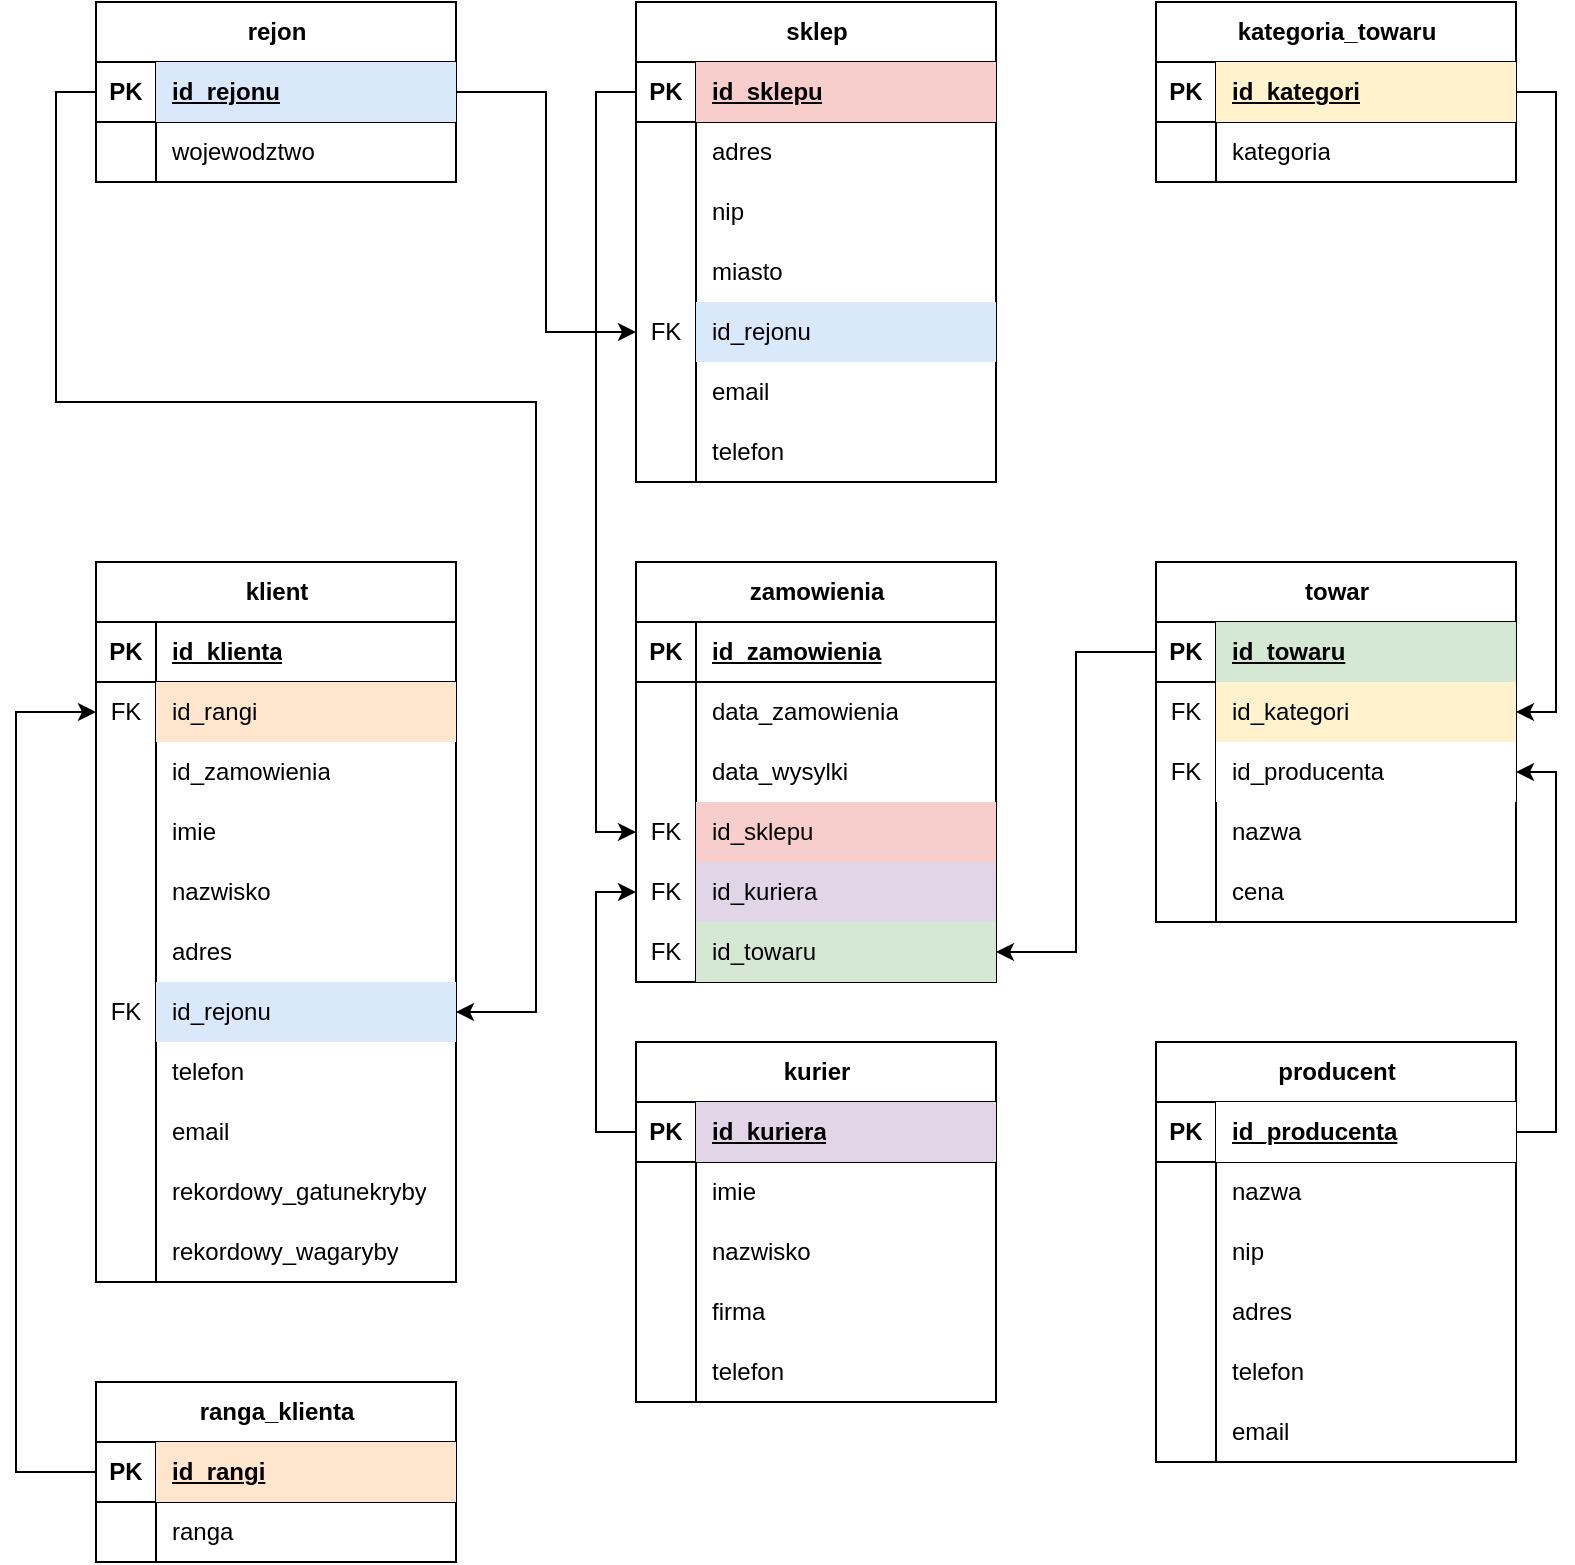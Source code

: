 <mxfile version="23.1.5" type="device">
  <diagram id="C5RBs43oDa-KdzZeNtuy" name="Page-1">
    <mxGraphModel dx="946" dy="1740" grid="1" gridSize="10" guides="1" tooltips="1" connect="1" arrows="1" fold="1" page="1" pageScale="1" pageWidth="827" pageHeight="1169" math="0" shadow="0">
      <root>
        <mxCell id="WIyWlLk6GJQsqaUBKTNV-0" />
        <mxCell id="WIyWlLk6GJQsqaUBKTNV-1" parent="WIyWlLk6GJQsqaUBKTNV-0" />
        <mxCell id="n2o8_C8vvVOwQZ6f7Gpj-19" value="rejon" style="shape=table;startSize=30;container=1;collapsible=1;childLayout=tableLayout;fixedRows=1;rowLines=0;fontStyle=1;align=center;resizeLast=1;html=1;columnLines=1;swimlaneHead=1;top=1;bottom=1;left=1;right=1;" vertex="1" parent="WIyWlLk6GJQsqaUBKTNV-1">
          <mxGeometry x="70" y="-780" width="180" height="90" as="geometry" />
        </mxCell>
        <mxCell id="n2o8_C8vvVOwQZ6f7Gpj-20" value="" style="shape=tableRow;horizontal=0;startSize=0;swimlaneHead=0;swimlaneBody=0;fillColor=none;collapsible=0;dropTarget=0;points=[[0,0.5],[1,0.5]];portConstraint=eastwest;top=0;left=0;right=0;bottom=1;" vertex="1" parent="n2o8_C8vvVOwQZ6f7Gpj-19">
          <mxGeometry y="30" width="180" height="30" as="geometry" />
        </mxCell>
        <mxCell id="n2o8_C8vvVOwQZ6f7Gpj-21" value="PK" style="shape=partialRectangle;connectable=0;fillColor=none;top=0;left=0;bottom=0;right=0;fontStyle=1;overflow=hidden;whiteSpace=wrap;html=1;" vertex="1" parent="n2o8_C8vvVOwQZ6f7Gpj-20">
          <mxGeometry width="30" height="30" as="geometry">
            <mxRectangle width="30" height="30" as="alternateBounds" />
          </mxGeometry>
        </mxCell>
        <mxCell id="n2o8_C8vvVOwQZ6f7Gpj-22" value="id_rejonu" style="shape=partialRectangle;connectable=0;fillColor=#dae8fc;top=0;left=0;bottom=0;right=0;align=left;spacingLeft=6;fontStyle=5;overflow=hidden;whiteSpace=wrap;html=1;strokeColor=#6c8ebf;" vertex="1" parent="n2o8_C8vvVOwQZ6f7Gpj-20">
          <mxGeometry x="30" width="150" height="30" as="geometry">
            <mxRectangle width="150" height="30" as="alternateBounds" />
          </mxGeometry>
        </mxCell>
        <mxCell id="n2o8_C8vvVOwQZ6f7Gpj-23" value="" style="shape=tableRow;horizontal=0;startSize=0;swimlaneHead=0;swimlaneBody=0;fillColor=none;collapsible=0;dropTarget=0;points=[[0,0.5],[1,0.5]];portConstraint=eastwest;top=0;left=0;right=0;bottom=0;" vertex="1" parent="n2o8_C8vvVOwQZ6f7Gpj-19">
          <mxGeometry y="60" width="180" height="30" as="geometry" />
        </mxCell>
        <mxCell id="n2o8_C8vvVOwQZ6f7Gpj-24" value="" style="shape=partialRectangle;connectable=0;fillColor=none;top=0;left=0;bottom=0;right=0;editable=1;overflow=hidden;whiteSpace=wrap;html=1;" vertex="1" parent="n2o8_C8vvVOwQZ6f7Gpj-23">
          <mxGeometry width="30" height="30" as="geometry">
            <mxRectangle width="30" height="30" as="alternateBounds" />
          </mxGeometry>
        </mxCell>
        <mxCell id="n2o8_C8vvVOwQZ6f7Gpj-25" value="wojewodztwo" style="shape=partialRectangle;connectable=0;fillColor=none;top=0;left=0;bottom=0;right=0;align=left;spacingLeft=6;overflow=hidden;whiteSpace=wrap;html=1;" vertex="1" parent="n2o8_C8vvVOwQZ6f7Gpj-23">
          <mxGeometry x="30" width="150" height="30" as="geometry">
            <mxRectangle width="150" height="30" as="alternateBounds" />
          </mxGeometry>
        </mxCell>
        <mxCell id="n2o8_C8vvVOwQZ6f7Gpj-33" value="klient" style="shape=table;startSize=30;container=1;collapsible=1;childLayout=tableLayout;fixedRows=1;rowLines=0;fontStyle=1;align=center;resizeLast=1;html=1;" vertex="1" parent="WIyWlLk6GJQsqaUBKTNV-1">
          <mxGeometry x="70" y="-500" width="180" height="360" as="geometry" />
        </mxCell>
        <mxCell id="n2o8_C8vvVOwQZ6f7Gpj-34" value="" style="shape=tableRow;horizontal=0;startSize=0;swimlaneHead=0;swimlaneBody=0;fillColor=none;collapsible=0;dropTarget=0;points=[[0,0.5],[1,0.5]];portConstraint=eastwest;top=0;left=0;right=0;bottom=1;" vertex="1" parent="n2o8_C8vvVOwQZ6f7Gpj-33">
          <mxGeometry y="30" width="180" height="30" as="geometry" />
        </mxCell>
        <mxCell id="n2o8_C8vvVOwQZ6f7Gpj-35" value="PK" style="shape=partialRectangle;connectable=0;fillColor=none;top=0;left=0;bottom=0;right=0;fontStyle=1;overflow=hidden;whiteSpace=wrap;html=1;" vertex="1" parent="n2o8_C8vvVOwQZ6f7Gpj-34">
          <mxGeometry width="30" height="30" as="geometry">
            <mxRectangle width="30" height="30" as="alternateBounds" />
          </mxGeometry>
        </mxCell>
        <mxCell id="n2o8_C8vvVOwQZ6f7Gpj-36" value="id_klienta" style="shape=partialRectangle;connectable=0;fillColor=none;top=0;left=0;bottom=0;right=0;align=left;spacingLeft=6;fontStyle=5;overflow=hidden;whiteSpace=wrap;html=1;" vertex="1" parent="n2o8_C8vvVOwQZ6f7Gpj-34">
          <mxGeometry x="30" width="150" height="30" as="geometry">
            <mxRectangle width="150" height="30" as="alternateBounds" />
          </mxGeometry>
        </mxCell>
        <mxCell id="n2o8_C8vvVOwQZ6f7Gpj-37" value="" style="shape=tableRow;horizontal=0;startSize=0;swimlaneHead=0;swimlaneBody=0;fillColor=none;collapsible=0;dropTarget=0;points=[[0,0.5],[1,0.5]];portConstraint=eastwest;top=0;left=0;right=0;bottom=0;" vertex="1" parent="n2o8_C8vvVOwQZ6f7Gpj-33">
          <mxGeometry y="60" width="180" height="30" as="geometry" />
        </mxCell>
        <mxCell id="n2o8_C8vvVOwQZ6f7Gpj-38" value="FK" style="shape=partialRectangle;connectable=0;fillColor=none;top=0;left=0;bottom=0;right=0;editable=1;overflow=hidden;whiteSpace=wrap;html=1;" vertex="1" parent="n2o8_C8vvVOwQZ6f7Gpj-37">
          <mxGeometry width="30" height="30" as="geometry">
            <mxRectangle width="30" height="30" as="alternateBounds" />
          </mxGeometry>
        </mxCell>
        <mxCell id="n2o8_C8vvVOwQZ6f7Gpj-39" value="id_rangi" style="shape=partialRectangle;connectable=0;fillColor=#ffe6cc;top=0;left=0;bottom=0;right=0;align=left;spacingLeft=6;overflow=hidden;whiteSpace=wrap;html=1;strokeColor=#d79b00;" vertex="1" parent="n2o8_C8vvVOwQZ6f7Gpj-37">
          <mxGeometry x="30" width="150" height="30" as="geometry">
            <mxRectangle width="150" height="30" as="alternateBounds" />
          </mxGeometry>
        </mxCell>
        <mxCell id="n2o8_C8vvVOwQZ6f7Gpj-40" value="" style="shape=tableRow;horizontal=0;startSize=0;swimlaneHead=0;swimlaneBody=0;fillColor=none;collapsible=0;dropTarget=0;points=[[0,0.5],[1,0.5]];portConstraint=eastwest;top=0;left=0;right=0;bottom=0;" vertex="1" parent="n2o8_C8vvVOwQZ6f7Gpj-33">
          <mxGeometry y="90" width="180" height="30" as="geometry" />
        </mxCell>
        <mxCell id="n2o8_C8vvVOwQZ6f7Gpj-41" value="" style="shape=partialRectangle;connectable=0;fillColor=none;top=0;left=0;bottom=0;right=0;editable=1;overflow=hidden;whiteSpace=wrap;html=1;" vertex="1" parent="n2o8_C8vvVOwQZ6f7Gpj-40">
          <mxGeometry width="30" height="30" as="geometry">
            <mxRectangle width="30" height="30" as="alternateBounds" />
          </mxGeometry>
        </mxCell>
        <mxCell id="n2o8_C8vvVOwQZ6f7Gpj-42" value="id_zamowienia" style="shape=partialRectangle;connectable=0;fillColor=none;top=0;left=0;bottom=0;right=0;align=left;spacingLeft=6;overflow=hidden;whiteSpace=wrap;html=1;" vertex="1" parent="n2o8_C8vvVOwQZ6f7Gpj-40">
          <mxGeometry x="30" width="150" height="30" as="geometry">
            <mxRectangle width="150" height="30" as="alternateBounds" />
          </mxGeometry>
        </mxCell>
        <mxCell id="n2o8_C8vvVOwQZ6f7Gpj-43" value="" style="shape=tableRow;horizontal=0;startSize=0;swimlaneHead=0;swimlaneBody=0;fillColor=none;collapsible=0;dropTarget=0;points=[[0,0.5],[1,0.5]];portConstraint=eastwest;top=0;left=0;right=0;bottom=0;" vertex="1" parent="n2o8_C8vvVOwQZ6f7Gpj-33">
          <mxGeometry y="120" width="180" height="30" as="geometry" />
        </mxCell>
        <mxCell id="n2o8_C8vvVOwQZ6f7Gpj-44" value="" style="shape=partialRectangle;connectable=0;fillColor=none;top=0;left=0;bottom=0;right=0;editable=1;overflow=hidden;whiteSpace=wrap;html=1;" vertex="1" parent="n2o8_C8vvVOwQZ6f7Gpj-43">
          <mxGeometry width="30" height="30" as="geometry">
            <mxRectangle width="30" height="30" as="alternateBounds" />
          </mxGeometry>
        </mxCell>
        <mxCell id="n2o8_C8vvVOwQZ6f7Gpj-45" value="imie" style="shape=partialRectangle;connectable=0;fillColor=none;top=0;left=0;bottom=0;right=0;align=left;spacingLeft=6;overflow=hidden;whiteSpace=wrap;html=1;" vertex="1" parent="n2o8_C8vvVOwQZ6f7Gpj-43">
          <mxGeometry x="30" width="150" height="30" as="geometry">
            <mxRectangle width="150" height="30" as="alternateBounds" />
          </mxGeometry>
        </mxCell>
        <mxCell id="n2o8_C8vvVOwQZ6f7Gpj-46" style="shape=tableRow;horizontal=0;startSize=0;swimlaneHead=0;swimlaneBody=0;fillColor=none;collapsible=0;dropTarget=0;points=[[0,0.5],[1,0.5]];portConstraint=eastwest;top=0;left=0;right=0;bottom=0;" vertex="1" parent="n2o8_C8vvVOwQZ6f7Gpj-33">
          <mxGeometry y="150" width="180" height="30" as="geometry" />
        </mxCell>
        <mxCell id="n2o8_C8vvVOwQZ6f7Gpj-47" style="shape=partialRectangle;connectable=0;fillColor=none;top=0;left=0;bottom=0;right=0;editable=1;overflow=hidden;whiteSpace=wrap;html=1;" vertex="1" parent="n2o8_C8vvVOwQZ6f7Gpj-46">
          <mxGeometry width="30" height="30" as="geometry">
            <mxRectangle width="30" height="30" as="alternateBounds" />
          </mxGeometry>
        </mxCell>
        <mxCell id="n2o8_C8vvVOwQZ6f7Gpj-48" value="nazwisko" style="shape=partialRectangle;connectable=0;fillColor=none;top=0;left=0;bottom=0;right=0;align=left;spacingLeft=6;overflow=hidden;whiteSpace=wrap;html=1;" vertex="1" parent="n2o8_C8vvVOwQZ6f7Gpj-46">
          <mxGeometry x="30" width="150" height="30" as="geometry">
            <mxRectangle width="150" height="30" as="alternateBounds" />
          </mxGeometry>
        </mxCell>
        <mxCell id="n2o8_C8vvVOwQZ6f7Gpj-49" style="shape=tableRow;horizontal=0;startSize=0;swimlaneHead=0;swimlaneBody=0;fillColor=none;collapsible=0;dropTarget=0;points=[[0,0.5],[1,0.5]];portConstraint=eastwest;top=0;left=0;right=0;bottom=0;" vertex="1" parent="n2o8_C8vvVOwQZ6f7Gpj-33">
          <mxGeometry y="180" width="180" height="30" as="geometry" />
        </mxCell>
        <mxCell id="n2o8_C8vvVOwQZ6f7Gpj-50" style="shape=partialRectangle;connectable=0;fillColor=none;top=0;left=0;bottom=0;right=0;editable=1;overflow=hidden;whiteSpace=wrap;html=1;" vertex="1" parent="n2o8_C8vvVOwQZ6f7Gpj-49">
          <mxGeometry width="30" height="30" as="geometry">
            <mxRectangle width="30" height="30" as="alternateBounds" />
          </mxGeometry>
        </mxCell>
        <mxCell id="n2o8_C8vvVOwQZ6f7Gpj-51" value="adres" style="shape=partialRectangle;connectable=0;fillColor=none;top=0;left=0;bottom=0;right=0;align=left;spacingLeft=6;overflow=hidden;whiteSpace=wrap;html=1;" vertex="1" parent="n2o8_C8vvVOwQZ6f7Gpj-49">
          <mxGeometry x="30" width="150" height="30" as="geometry">
            <mxRectangle width="150" height="30" as="alternateBounds" />
          </mxGeometry>
        </mxCell>
        <mxCell id="n2o8_C8vvVOwQZ6f7Gpj-52" style="shape=tableRow;horizontal=0;startSize=0;swimlaneHead=0;swimlaneBody=0;fillColor=none;collapsible=0;dropTarget=0;points=[[0,0.5],[1,0.5]];portConstraint=eastwest;top=0;left=0;right=0;bottom=0;" vertex="1" parent="n2o8_C8vvVOwQZ6f7Gpj-33">
          <mxGeometry y="210" width="180" height="30" as="geometry" />
        </mxCell>
        <mxCell id="n2o8_C8vvVOwQZ6f7Gpj-53" value="FK" style="shape=partialRectangle;connectable=0;fillColor=none;top=0;left=0;bottom=0;right=0;editable=1;overflow=hidden;whiteSpace=wrap;html=1;" vertex="1" parent="n2o8_C8vvVOwQZ6f7Gpj-52">
          <mxGeometry width="30" height="30" as="geometry">
            <mxRectangle width="30" height="30" as="alternateBounds" />
          </mxGeometry>
        </mxCell>
        <mxCell id="n2o8_C8vvVOwQZ6f7Gpj-54" value="id_rejonu" style="shape=partialRectangle;connectable=0;fillColor=#dae8fc;top=0;left=0;bottom=0;right=0;align=left;spacingLeft=6;overflow=hidden;whiteSpace=wrap;html=1;strokeColor=#6c8ebf;" vertex="1" parent="n2o8_C8vvVOwQZ6f7Gpj-52">
          <mxGeometry x="30" width="150" height="30" as="geometry">
            <mxRectangle width="150" height="30" as="alternateBounds" />
          </mxGeometry>
        </mxCell>
        <mxCell id="n2o8_C8vvVOwQZ6f7Gpj-55" style="shape=tableRow;horizontal=0;startSize=0;swimlaneHead=0;swimlaneBody=0;fillColor=none;collapsible=0;dropTarget=0;points=[[0,0.5],[1,0.5]];portConstraint=eastwest;top=0;left=0;right=0;bottom=0;" vertex="1" parent="n2o8_C8vvVOwQZ6f7Gpj-33">
          <mxGeometry y="240" width="180" height="30" as="geometry" />
        </mxCell>
        <mxCell id="n2o8_C8vvVOwQZ6f7Gpj-56" style="shape=partialRectangle;connectable=0;fillColor=none;top=0;left=0;bottom=0;right=0;editable=1;overflow=hidden;whiteSpace=wrap;html=1;" vertex="1" parent="n2o8_C8vvVOwQZ6f7Gpj-55">
          <mxGeometry width="30" height="30" as="geometry">
            <mxRectangle width="30" height="30" as="alternateBounds" />
          </mxGeometry>
        </mxCell>
        <mxCell id="n2o8_C8vvVOwQZ6f7Gpj-57" value="telefon" style="shape=partialRectangle;connectable=0;fillColor=none;top=0;left=0;bottom=0;right=0;align=left;spacingLeft=6;overflow=hidden;whiteSpace=wrap;html=1;" vertex="1" parent="n2o8_C8vvVOwQZ6f7Gpj-55">
          <mxGeometry x="30" width="150" height="30" as="geometry">
            <mxRectangle width="150" height="30" as="alternateBounds" />
          </mxGeometry>
        </mxCell>
        <mxCell id="n2o8_C8vvVOwQZ6f7Gpj-58" style="shape=tableRow;horizontal=0;startSize=0;swimlaneHead=0;swimlaneBody=0;fillColor=none;collapsible=0;dropTarget=0;points=[[0,0.5],[1,0.5]];portConstraint=eastwest;top=0;left=0;right=0;bottom=0;" vertex="1" parent="n2o8_C8vvVOwQZ6f7Gpj-33">
          <mxGeometry y="270" width="180" height="30" as="geometry" />
        </mxCell>
        <mxCell id="n2o8_C8vvVOwQZ6f7Gpj-59" style="shape=partialRectangle;connectable=0;fillColor=none;top=0;left=0;bottom=0;right=0;editable=1;overflow=hidden;whiteSpace=wrap;html=1;" vertex="1" parent="n2o8_C8vvVOwQZ6f7Gpj-58">
          <mxGeometry width="30" height="30" as="geometry">
            <mxRectangle width="30" height="30" as="alternateBounds" />
          </mxGeometry>
        </mxCell>
        <mxCell id="n2o8_C8vvVOwQZ6f7Gpj-60" value="email" style="shape=partialRectangle;connectable=0;fillColor=none;top=0;left=0;bottom=0;right=0;align=left;spacingLeft=6;overflow=hidden;whiteSpace=wrap;html=1;" vertex="1" parent="n2o8_C8vvVOwQZ6f7Gpj-58">
          <mxGeometry x="30" width="150" height="30" as="geometry">
            <mxRectangle width="150" height="30" as="alternateBounds" />
          </mxGeometry>
        </mxCell>
        <mxCell id="n2o8_C8vvVOwQZ6f7Gpj-61" style="shape=tableRow;horizontal=0;startSize=0;swimlaneHead=0;swimlaneBody=0;fillColor=none;collapsible=0;dropTarget=0;points=[[0,0.5],[1,0.5]];portConstraint=eastwest;top=0;left=0;right=0;bottom=0;" vertex="1" parent="n2o8_C8vvVOwQZ6f7Gpj-33">
          <mxGeometry y="300" width="180" height="30" as="geometry" />
        </mxCell>
        <mxCell id="n2o8_C8vvVOwQZ6f7Gpj-62" style="shape=partialRectangle;connectable=0;fillColor=none;top=0;left=0;bottom=0;right=0;editable=1;overflow=hidden;whiteSpace=wrap;html=1;" vertex="1" parent="n2o8_C8vvVOwQZ6f7Gpj-61">
          <mxGeometry width="30" height="30" as="geometry">
            <mxRectangle width="30" height="30" as="alternateBounds" />
          </mxGeometry>
        </mxCell>
        <mxCell id="n2o8_C8vvVOwQZ6f7Gpj-63" value="rekordowy_gatunekryby" style="shape=partialRectangle;connectable=0;fillColor=none;top=0;left=0;bottom=0;right=0;align=left;spacingLeft=6;overflow=hidden;whiteSpace=wrap;html=1;" vertex="1" parent="n2o8_C8vvVOwQZ6f7Gpj-61">
          <mxGeometry x="30" width="150" height="30" as="geometry">
            <mxRectangle width="150" height="30" as="alternateBounds" />
          </mxGeometry>
        </mxCell>
        <mxCell id="n2o8_C8vvVOwQZ6f7Gpj-64" style="shape=tableRow;horizontal=0;startSize=0;swimlaneHead=0;swimlaneBody=0;fillColor=none;collapsible=0;dropTarget=0;points=[[0,0.5],[1,0.5]];portConstraint=eastwest;top=0;left=0;right=0;bottom=0;" vertex="1" parent="n2o8_C8vvVOwQZ6f7Gpj-33">
          <mxGeometry y="330" width="180" height="30" as="geometry" />
        </mxCell>
        <mxCell id="n2o8_C8vvVOwQZ6f7Gpj-65" style="shape=partialRectangle;connectable=0;fillColor=none;top=0;left=0;bottom=0;right=0;editable=1;overflow=hidden;whiteSpace=wrap;html=1;" vertex="1" parent="n2o8_C8vvVOwQZ6f7Gpj-64">
          <mxGeometry width="30" height="30" as="geometry">
            <mxRectangle width="30" height="30" as="alternateBounds" />
          </mxGeometry>
        </mxCell>
        <mxCell id="n2o8_C8vvVOwQZ6f7Gpj-66" value="rekordowy_wagaryby" style="shape=partialRectangle;connectable=0;fillColor=none;top=0;left=0;bottom=0;right=0;align=left;spacingLeft=6;overflow=hidden;whiteSpace=wrap;html=1;" vertex="1" parent="n2o8_C8vvVOwQZ6f7Gpj-64">
          <mxGeometry x="30" width="150" height="30" as="geometry">
            <mxRectangle width="150" height="30" as="alternateBounds" />
          </mxGeometry>
        </mxCell>
        <mxCell id="n2o8_C8vvVOwQZ6f7Gpj-188" style="edgeStyle=orthogonalEdgeStyle;rounded=0;orthogonalLoop=1;jettySize=auto;html=1;exitX=0;exitY=0.5;exitDx=0;exitDy=0;entryX=0;entryY=0.5;entryDx=0;entryDy=0;" edge="1" parent="WIyWlLk6GJQsqaUBKTNV-1" source="n2o8_C8vvVOwQZ6f7Gpj-67" target="n2o8_C8vvVOwQZ6f7Gpj-37">
          <mxGeometry relative="1" as="geometry">
            <Array as="points">
              <mxPoint x="30" y="-45" />
              <mxPoint x="30" y="-425" />
            </Array>
          </mxGeometry>
        </mxCell>
        <mxCell id="n2o8_C8vvVOwQZ6f7Gpj-67" value="ranga_klienta" style="shape=table;startSize=30;container=1;collapsible=1;childLayout=tableLayout;fixedRows=1;rowLines=0;fontStyle=1;align=center;resizeLast=1;html=1;" vertex="1" parent="WIyWlLk6GJQsqaUBKTNV-1">
          <mxGeometry x="70" y="-90" width="180" height="90" as="geometry" />
        </mxCell>
        <mxCell id="n2o8_C8vvVOwQZ6f7Gpj-68" value="" style="shape=tableRow;horizontal=0;startSize=0;swimlaneHead=0;swimlaneBody=0;fillColor=none;collapsible=0;dropTarget=0;points=[[0,0.5],[1,0.5]];portConstraint=eastwest;top=0;left=0;right=0;bottom=1;" vertex="1" parent="n2o8_C8vvVOwQZ6f7Gpj-67">
          <mxGeometry y="30" width="180" height="30" as="geometry" />
        </mxCell>
        <mxCell id="n2o8_C8vvVOwQZ6f7Gpj-69" value="PK" style="shape=partialRectangle;connectable=0;fillColor=none;top=0;left=0;bottom=0;right=0;fontStyle=1;overflow=hidden;whiteSpace=wrap;html=1;" vertex="1" parent="n2o8_C8vvVOwQZ6f7Gpj-68">
          <mxGeometry width="30" height="30" as="geometry">
            <mxRectangle width="30" height="30" as="alternateBounds" />
          </mxGeometry>
        </mxCell>
        <mxCell id="n2o8_C8vvVOwQZ6f7Gpj-70" value="id_rangi" style="shape=partialRectangle;connectable=0;fillColor=#ffe6cc;top=0;left=0;bottom=0;right=0;align=left;spacingLeft=6;fontStyle=5;overflow=hidden;whiteSpace=wrap;html=1;strokeColor=#d79b00;" vertex="1" parent="n2o8_C8vvVOwQZ6f7Gpj-68">
          <mxGeometry x="30" width="150" height="30" as="geometry">
            <mxRectangle width="150" height="30" as="alternateBounds" />
          </mxGeometry>
        </mxCell>
        <mxCell id="n2o8_C8vvVOwQZ6f7Gpj-71" value="" style="shape=tableRow;horizontal=0;startSize=0;swimlaneHead=0;swimlaneBody=0;fillColor=none;collapsible=0;dropTarget=0;points=[[0,0.5],[1,0.5]];portConstraint=eastwest;top=0;left=0;right=0;bottom=0;" vertex="1" parent="n2o8_C8vvVOwQZ6f7Gpj-67">
          <mxGeometry y="60" width="180" height="30" as="geometry" />
        </mxCell>
        <mxCell id="n2o8_C8vvVOwQZ6f7Gpj-72" value="" style="shape=partialRectangle;connectable=0;fillColor=none;top=0;left=0;bottom=0;right=0;editable=1;overflow=hidden;whiteSpace=wrap;html=1;" vertex="1" parent="n2o8_C8vvVOwQZ6f7Gpj-71">
          <mxGeometry width="30" height="30" as="geometry">
            <mxRectangle width="30" height="30" as="alternateBounds" />
          </mxGeometry>
        </mxCell>
        <mxCell id="n2o8_C8vvVOwQZ6f7Gpj-73" value="ranga" style="shape=partialRectangle;connectable=0;fillColor=none;top=0;left=0;bottom=0;right=0;align=left;spacingLeft=6;overflow=hidden;whiteSpace=wrap;html=1;" vertex="1" parent="n2o8_C8vvVOwQZ6f7Gpj-71">
          <mxGeometry x="30" width="150" height="30" as="geometry">
            <mxRectangle width="150" height="30" as="alternateBounds" />
          </mxGeometry>
        </mxCell>
        <mxCell id="n2o8_C8vvVOwQZ6f7Gpj-80" value="sklep" style="shape=table;startSize=30;container=1;collapsible=1;childLayout=tableLayout;fixedRows=1;rowLines=0;fontStyle=1;align=center;resizeLast=1;html=1;" vertex="1" parent="WIyWlLk6GJQsqaUBKTNV-1">
          <mxGeometry x="340" y="-780" width="180" height="240" as="geometry" />
        </mxCell>
        <mxCell id="n2o8_C8vvVOwQZ6f7Gpj-81" value="" style="shape=tableRow;horizontal=0;startSize=0;swimlaneHead=0;swimlaneBody=0;fillColor=none;collapsible=0;dropTarget=0;points=[[0,0.5],[1,0.5]];portConstraint=eastwest;top=0;left=0;right=0;bottom=1;" vertex="1" parent="n2o8_C8vvVOwQZ6f7Gpj-80">
          <mxGeometry y="30" width="180" height="30" as="geometry" />
        </mxCell>
        <mxCell id="n2o8_C8vvVOwQZ6f7Gpj-82" value="PK" style="shape=partialRectangle;connectable=0;fillColor=none;top=0;left=0;bottom=0;right=0;fontStyle=1;overflow=hidden;whiteSpace=wrap;html=1;" vertex="1" parent="n2o8_C8vvVOwQZ6f7Gpj-81">
          <mxGeometry width="30" height="30" as="geometry">
            <mxRectangle width="30" height="30" as="alternateBounds" />
          </mxGeometry>
        </mxCell>
        <mxCell id="n2o8_C8vvVOwQZ6f7Gpj-83" value="id_sklepu" style="shape=partialRectangle;connectable=0;fillColor=#f8cecc;top=0;left=0;bottom=0;right=0;align=left;spacingLeft=6;fontStyle=5;overflow=hidden;whiteSpace=wrap;html=1;strokeColor=#b85450;" vertex="1" parent="n2o8_C8vvVOwQZ6f7Gpj-81">
          <mxGeometry x="30" width="150" height="30" as="geometry">
            <mxRectangle width="150" height="30" as="alternateBounds" />
          </mxGeometry>
        </mxCell>
        <mxCell id="n2o8_C8vvVOwQZ6f7Gpj-84" value="" style="shape=tableRow;horizontal=0;startSize=0;swimlaneHead=0;swimlaneBody=0;fillColor=none;collapsible=0;dropTarget=0;points=[[0,0.5],[1,0.5]];portConstraint=eastwest;top=0;left=0;right=0;bottom=0;" vertex="1" parent="n2o8_C8vvVOwQZ6f7Gpj-80">
          <mxGeometry y="60" width="180" height="30" as="geometry" />
        </mxCell>
        <mxCell id="n2o8_C8vvVOwQZ6f7Gpj-85" value="" style="shape=partialRectangle;connectable=0;fillColor=none;top=0;left=0;bottom=0;right=0;editable=1;overflow=hidden;whiteSpace=wrap;html=1;" vertex="1" parent="n2o8_C8vvVOwQZ6f7Gpj-84">
          <mxGeometry width="30" height="30" as="geometry">
            <mxRectangle width="30" height="30" as="alternateBounds" />
          </mxGeometry>
        </mxCell>
        <mxCell id="n2o8_C8vvVOwQZ6f7Gpj-86" value="adres" style="shape=partialRectangle;connectable=0;fillColor=none;top=0;left=0;bottom=0;right=0;align=left;spacingLeft=6;overflow=hidden;whiteSpace=wrap;html=1;" vertex="1" parent="n2o8_C8vvVOwQZ6f7Gpj-84">
          <mxGeometry x="30" width="150" height="30" as="geometry">
            <mxRectangle width="150" height="30" as="alternateBounds" />
          </mxGeometry>
        </mxCell>
        <mxCell id="n2o8_C8vvVOwQZ6f7Gpj-87" value="" style="shape=tableRow;horizontal=0;startSize=0;swimlaneHead=0;swimlaneBody=0;fillColor=none;collapsible=0;dropTarget=0;points=[[0,0.5],[1,0.5]];portConstraint=eastwest;top=0;left=0;right=0;bottom=0;" vertex="1" parent="n2o8_C8vvVOwQZ6f7Gpj-80">
          <mxGeometry y="90" width="180" height="30" as="geometry" />
        </mxCell>
        <mxCell id="n2o8_C8vvVOwQZ6f7Gpj-88" value="" style="shape=partialRectangle;connectable=0;fillColor=none;top=0;left=0;bottom=0;right=0;editable=1;overflow=hidden;whiteSpace=wrap;html=1;" vertex="1" parent="n2o8_C8vvVOwQZ6f7Gpj-87">
          <mxGeometry width="30" height="30" as="geometry">
            <mxRectangle width="30" height="30" as="alternateBounds" />
          </mxGeometry>
        </mxCell>
        <mxCell id="n2o8_C8vvVOwQZ6f7Gpj-89" value="nip" style="shape=partialRectangle;connectable=0;fillColor=none;top=0;left=0;bottom=0;right=0;align=left;spacingLeft=6;overflow=hidden;whiteSpace=wrap;html=1;" vertex="1" parent="n2o8_C8vvVOwQZ6f7Gpj-87">
          <mxGeometry x="30" width="150" height="30" as="geometry">
            <mxRectangle width="150" height="30" as="alternateBounds" />
          </mxGeometry>
        </mxCell>
        <mxCell id="n2o8_C8vvVOwQZ6f7Gpj-90" value="" style="shape=tableRow;horizontal=0;startSize=0;swimlaneHead=0;swimlaneBody=0;fillColor=none;collapsible=0;dropTarget=0;points=[[0,0.5],[1,0.5]];portConstraint=eastwest;top=0;left=0;right=0;bottom=0;" vertex="1" parent="n2o8_C8vvVOwQZ6f7Gpj-80">
          <mxGeometry y="120" width="180" height="30" as="geometry" />
        </mxCell>
        <mxCell id="n2o8_C8vvVOwQZ6f7Gpj-91" value="" style="shape=partialRectangle;connectable=0;fillColor=none;top=0;left=0;bottom=0;right=0;editable=1;overflow=hidden;whiteSpace=wrap;html=1;" vertex="1" parent="n2o8_C8vvVOwQZ6f7Gpj-90">
          <mxGeometry width="30" height="30" as="geometry">
            <mxRectangle width="30" height="30" as="alternateBounds" />
          </mxGeometry>
        </mxCell>
        <mxCell id="n2o8_C8vvVOwQZ6f7Gpj-92" value="miasto" style="shape=partialRectangle;connectable=0;fillColor=none;top=0;left=0;bottom=0;right=0;align=left;spacingLeft=6;overflow=hidden;whiteSpace=wrap;html=1;" vertex="1" parent="n2o8_C8vvVOwQZ6f7Gpj-90">
          <mxGeometry x="30" width="150" height="30" as="geometry">
            <mxRectangle width="150" height="30" as="alternateBounds" />
          </mxGeometry>
        </mxCell>
        <mxCell id="n2o8_C8vvVOwQZ6f7Gpj-93" style="shape=tableRow;horizontal=0;startSize=0;swimlaneHead=0;swimlaneBody=0;fillColor=none;collapsible=0;dropTarget=0;points=[[0,0.5],[1,0.5]];portConstraint=eastwest;top=0;left=0;right=0;bottom=0;" vertex="1" parent="n2o8_C8vvVOwQZ6f7Gpj-80">
          <mxGeometry y="150" width="180" height="30" as="geometry" />
        </mxCell>
        <mxCell id="n2o8_C8vvVOwQZ6f7Gpj-94" value="FK" style="shape=partialRectangle;connectable=0;fillColor=none;top=0;left=0;bottom=0;right=0;editable=1;overflow=hidden;whiteSpace=wrap;html=1;" vertex="1" parent="n2o8_C8vvVOwQZ6f7Gpj-93">
          <mxGeometry width="30" height="30" as="geometry">
            <mxRectangle width="30" height="30" as="alternateBounds" />
          </mxGeometry>
        </mxCell>
        <mxCell id="n2o8_C8vvVOwQZ6f7Gpj-95" value="id_rejonu" style="shape=partialRectangle;connectable=0;fillColor=#dae8fc;top=0;left=0;bottom=0;right=0;align=left;spacingLeft=6;overflow=hidden;whiteSpace=wrap;html=1;strokeColor=#6c8ebf;" vertex="1" parent="n2o8_C8vvVOwQZ6f7Gpj-93">
          <mxGeometry x="30" width="150" height="30" as="geometry">
            <mxRectangle width="150" height="30" as="alternateBounds" />
          </mxGeometry>
        </mxCell>
        <mxCell id="n2o8_C8vvVOwQZ6f7Gpj-96" style="shape=tableRow;horizontal=0;startSize=0;swimlaneHead=0;swimlaneBody=0;fillColor=none;collapsible=0;dropTarget=0;points=[[0,0.5],[1,0.5]];portConstraint=eastwest;top=0;left=0;right=0;bottom=0;" vertex="1" parent="n2o8_C8vvVOwQZ6f7Gpj-80">
          <mxGeometry y="180" width="180" height="30" as="geometry" />
        </mxCell>
        <mxCell id="n2o8_C8vvVOwQZ6f7Gpj-97" style="shape=partialRectangle;connectable=0;fillColor=none;top=0;left=0;bottom=0;right=0;editable=1;overflow=hidden;whiteSpace=wrap;html=1;" vertex="1" parent="n2o8_C8vvVOwQZ6f7Gpj-96">
          <mxGeometry width="30" height="30" as="geometry">
            <mxRectangle width="30" height="30" as="alternateBounds" />
          </mxGeometry>
        </mxCell>
        <mxCell id="n2o8_C8vvVOwQZ6f7Gpj-98" value="email" style="shape=partialRectangle;connectable=0;fillColor=none;top=0;left=0;bottom=0;right=0;align=left;spacingLeft=6;overflow=hidden;whiteSpace=wrap;html=1;" vertex="1" parent="n2o8_C8vvVOwQZ6f7Gpj-96">
          <mxGeometry x="30" width="150" height="30" as="geometry">
            <mxRectangle width="150" height="30" as="alternateBounds" />
          </mxGeometry>
        </mxCell>
        <mxCell id="n2o8_C8vvVOwQZ6f7Gpj-99" style="shape=tableRow;horizontal=0;startSize=0;swimlaneHead=0;swimlaneBody=0;fillColor=none;collapsible=0;dropTarget=0;points=[[0,0.5],[1,0.5]];portConstraint=eastwest;top=0;left=0;right=0;bottom=0;" vertex="1" parent="n2o8_C8vvVOwQZ6f7Gpj-80">
          <mxGeometry y="210" width="180" height="30" as="geometry" />
        </mxCell>
        <mxCell id="n2o8_C8vvVOwQZ6f7Gpj-100" style="shape=partialRectangle;connectable=0;fillColor=none;top=0;left=0;bottom=0;right=0;editable=1;overflow=hidden;whiteSpace=wrap;html=1;" vertex="1" parent="n2o8_C8vvVOwQZ6f7Gpj-99">
          <mxGeometry width="30" height="30" as="geometry">
            <mxRectangle width="30" height="30" as="alternateBounds" />
          </mxGeometry>
        </mxCell>
        <mxCell id="n2o8_C8vvVOwQZ6f7Gpj-101" value="telefon" style="shape=partialRectangle;connectable=0;fillColor=none;top=0;left=0;bottom=0;right=0;align=left;spacingLeft=6;overflow=hidden;whiteSpace=wrap;html=1;" vertex="1" parent="n2o8_C8vvVOwQZ6f7Gpj-99">
          <mxGeometry x="30" width="150" height="30" as="geometry">
            <mxRectangle width="150" height="30" as="alternateBounds" />
          </mxGeometry>
        </mxCell>
        <mxCell id="n2o8_C8vvVOwQZ6f7Gpj-102" value="zamowienia" style="shape=table;startSize=30;container=1;collapsible=1;childLayout=tableLayout;fixedRows=1;rowLines=0;fontStyle=1;align=center;resizeLast=1;html=1;" vertex="1" parent="WIyWlLk6GJQsqaUBKTNV-1">
          <mxGeometry x="340" y="-500" width="180" height="210" as="geometry" />
        </mxCell>
        <mxCell id="n2o8_C8vvVOwQZ6f7Gpj-103" value="" style="shape=tableRow;horizontal=0;startSize=0;swimlaneHead=0;swimlaneBody=0;fillColor=none;collapsible=0;dropTarget=0;points=[[0,0.5],[1,0.5]];portConstraint=eastwest;top=0;left=0;right=0;bottom=1;" vertex="1" parent="n2o8_C8vvVOwQZ6f7Gpj-102">
          <mxGeometry y="30" width="180" height="30" as="geometry" />
        </mxCell>
        <mxCell id="n2o8_C8vvVOwQZ6f7Gpj-104" value="PK" style="shape=partialRectangle;connectable=0;fillColor=none;top=0;left=0;bottom=0;right=0;fontStyle=1;overflow=hidden;whiteSpace=wrap;html=1;" vertex="1" parent="n2o8_C8vvVOwQZ6f7Gpj-103">
          <mxGeometry width="30" height="30" as="geometry">
            <mxRectangle width="30" height="30" as="alternateBounds" />
          </mxGeometry>
        </mxCell>
        <mxCell id="n2o8_C8vvVOwQZ6f7Gpj-105" value="id_zamowienia" style="shape=partialRectangle;connectable=0;fillColor=none;top=0;left=0;bottom=0;right=0;align=left;spacingLeft=6;fontStyle=5;overflow=hidden;whiteSpace=wrap;html=1;" vertex="1" parent="n2o8_C8vvVOwQZ6f7Gpj-103">
          <mxGeometry x="30" width="150" height="30" as="geometry">
            <mxRectangle width="150" height="30" as="alternateBounds" />
          </mxGeometry>
        </mxCell>
        <mxCell id="n2o8_C8vvVOwQZ6f7Gpj-106" value="" style="shape=tableRow;horizontal=0;startSize=0;swimlaneHead=0;swimlaneBody=0;fillColor=none;collapsible=0;dropTarget=0;points=[[0,0.5],[1,0.5]];portConstraint=eastwest;top=0;left=0;right=0;bottom=0;" vertex="1" parent="n2o8_C8vvVOwQZ6f7Gpj-102">
          <mxGeometry y="60" width="180" height="30" as="geometry" />
        </mxCell>
        <mxCell id="n2o8_C8vvVOwQZ6f7Gpj-107" value="" style="shape=partialRectangle;connectable=0;fillColor=none;top=0;left=0;bottom=0;right=0;editable=1;overflow=hidden;whiteSpace=wrap;html=1;" vertex="1" parent="n2o8_C8vvVOwQZ6f7Gpj-106">
          <mxGeometry width="30" height="30" as="geometry">
            <mxRectangle width="30" height="30" as="alternateBounds" />
          </mxGeometry>
        </mxCell>
        <mxCell id="n2o8_C8vvVOwQZ6f7Gpj-108" value="data_zamowienia" style="shape=partialRectangle;connectable=0;fillColor=none;top=0;left=0;bottom=0;right=0;align=left;spacingLeft=6;overflow=hidden;whiteSpace=wrap;html=1;" vertex="1" parent="n2o8_C8vvVOwQZ6f7Gpj-106">
          <mxGeometry x="30" width="150" height="30" as="geometry">
            <mxRectangle width="150" height="30" as="alternateBounds" />
          </mxGeometry>
        </mxCell>
        <mxCell id="n2o8_C8vvVOwQZ6f7Gpj-109" value="" style="shape=tableRow;horizontal=0;startSize=0;swimlaneHead=0;swimlaneBody=0;fillColor=none;collapsible=0;dropTarget=0;points=[[0,0.5],[1,0.5]];portConstraint=eastwest;top=0;left=0;right=0;bottom=0;" vertex="1" parent="n2o8_C8vvVOwQZ6f7Gpj-102">
          <mxGeometry y="90" width="180" height="30" as="geometry" />
        </mxCell>
        <mxCell id="n2o8_C8vvVOwQZ6f7Gpj-110" value="" style="shape=partialRectangle;connectable=0;fillColor=none;top=0;left=0;bottom=0;right=0;editable=1;overflow=hidden;whiteSpace=wrap;html=1;" vertex="1" parent="n2o8_C8vvVOwQZ6f7Gpj-109">
          <mxGeometry width="30" height="30" as="geometry">
            <mxRectangle width="30" height="30" as="alternateBounds" />
          </mxGeometry>
        </mxCell>
        <mxCell id="n2o8_C8vvVOwQZ6f7Gpj-111" value="data_wysylki" style="shape=partialRectangle;connectable=0;fillColor=none;top=0;left=0;bottom=0;right=0;align=left;spacingLeft=6;overflow=hidden;whiteSpace=wrap;html=1;" vertex="1" parent="n2o8_C8vvVOwQZ6f7Gpj-109">
          <mxGeometry x="30" width="150" height="30" as="geometry">
            <mxRectangle width="150" height="30" as="alternateBounds" />
          </mxGeometry>
        </mxCell>
        <mxCell id="n2o8_C8vvVOwQZ6f7Gpj-112" value="" style="shape=tableRow;horizontal=0;startSize=0;swimlaneHead=0;swimlaneBody=0;fillColor=none;collapsible=0;dropTarget=0;points=[[0,0.5],[1,0.5]];portConstraint=eastwest;top=0;left=0;right=0;bottom=0;" vertex="1" parent="n2o8_C8vvVOwQZ6f7Gpj-102">
          <mxGeometry y="120" width="180" height="30" as="geometry" />
        </mxCell>
        <mxCell id="n2o8_C8vvVOwQZ6f7Gpj-113" value="FK" style="shape=partialRectangle;connectable=0;fillColor=none;top=0;left=0;bottom=0;right=0;editable=1;overflow=hidden;whiteSpace=wrap;html=1;" vertex="1" parent="n2o8_C8vvVOwQZ6f7Gpj-112">
          <mxGeometry width="30" height="30" as="geometry">
            <mxRectangle width="30" height="30" as="alternateBounds" />
          </mxGeometry>
        </mxCell>
        <mxCell id="n2o8_C8vvVOwQZ6f7Gpj-114" value="id_sklepu" style="shape=partialRectangle;connectable=0;fillColor=#f8cecc;top=0;left=0;bottom=0;right=0;align=left;spacingLeft=6;overflow=hidden;whiteSpace=wrap;html=1;strokeColor=#b85450;" vertex="1" parent="n2o8_C8vvVOwQZ6f7Gpj-112">
          <mxGeometry x="30" width="150" height="30" as="geometry">
            <mxRectangle width="150" height="30" as="alternateBounds" />
          </mxGeometry>
        </mxCell>
        <mxCell id="n2o8_C8vvVOwQZ6f7Gpj-115" style="shape=tableRow;horizontal=0;startSize=0;swimlaneHead=0;swimlaneBody=0;fillColor=none;collapsible=0;dropTarget=0;points=[[0,0.5],[1,0.5]];portConstraint=eastwest;top=0;left=0;right=0;bottom=0;" vertex="1" parent="n2o8_C8vvVOwQZ6f7Gpj-102">
          <mxGeometry y="150" width="180" height="30" as="geometry" />
        </mxCell>
        <mxCell id="n2o8_C8vvVOwQZ6f7Gpj-116" value="FK" style="shape=partialRectangle;connectable=0;fillColor=none;top=0;left=0;bottom=0;right=0;editable=1;overflow=hidden;whiteSpace=wrap;html=1;" vertex="1" parent="n2o8_C8vvVOwQZ6f7Gpj-115">
          <mxGeometry width="30" height="30" as="geometry">
            <mxRectangle width="30" height="30" as="alternateBounds" />
          </mxGeometry>
        </mxCell>
        <mxCell id="n2o8_C8vvVOwQZ6f7Gpj-117" value="id_kuriera" style="shape=partialRectangle;connectable=0;fillColor=#e1d5e7;top=0;left=0;bottom=0;right=0;align=left;spacingLeft=6;overflow=hidden;whiteSpace=wrap;html=1;strokeColor=#9673a6;" vertex="1" parent="n2o8_C8vvVOwQZ6f7Gpj-115">
          <mxGeometry x="30" width="150" height="30" as="geometry">
            <mxRectangle width="150" height="30" as="alternateBounds" />
          </mxGeometry>
        </mxCell>
        <mxCell id="n2o8_C8vvVOwQZ6f7Gpj-118" style="shape=tableRow;horizontal=0;startSize=0;swimlaneHead=0;swimlaneBody=0;fillColor=none;collapsible=0;dropTarget=0;points=[[0,0.5],[1,0.5]];portConstraint=eastwest;top=0;left=0;right=0;bottom=0;" vertex="1" parent="n2o8_C8vvVOwQZ6f7Gpj-102">
          <mxGeometry y="180" width="180" height="30" as="geometry" />
        </mxCell>
        <mxCell id="n2o8_C8vvVOwQZ6f7Gpj-119" value="FK" style="shape=partialRectangle;connectable=0;fillColor=none;top=0;left=0;bottom=0;right=0;editable=1;overflow=hidden;whiteSpace=wrap;html=1;" vertex="1" parent="n2o8_C8vvVOwQZ6f7Gpj-118">
          <mxGeometry width="30" height="30" as="geometry">
            <mxRectangle width="30" height="30" as="alternateBounds" />
          </mxGeometry>
        </mxCell>
        <mxCell id="n2o8_C8vvVOwQZ6f7Gpj-120" value="id_towaru" style="shape=partialRectangle;connectable=0;fillColor=#d5e8d4;top=0;left=0;bottom=0;right=0;align=left;spacingLeft=6;overflow=hidden;whiteSpace=wrap;html=1;strokeColor=#82b366;" vertex="1" parent="n2o8_C8vvVOwQZ6f7Gpj-118">
          <mxGeometry x="30" width="150" height="30" as="geometry">
            <mxRectangle width="150" height="30" as="alternateBounds" />
          </mxGeometry>
        </mxCell>
        <mxCell id="n2o8_C8vvVOwQZ6f7Gpj-121" value="kurier" style="shape=table;startSize=30;container=1;collapsible=1;childLayout=tableLayout;fixedRows=1;rowLines=0;fontStyle=1;align=center;resizeLast=1;html=1;" vertex="1" parent="WIyWlLk6GJQsqaUBKTNV-1">
          <mxGeometry x="340" y="-260" width="180" height="180" as="geometry" />
        </mxCell>
        <mxCell id="n2o8_C8vvVOwQZ6f7Gpj-122" value="" style="shape=tableRow;horizontal=0;startSize=0;swimlaneHead=0;swimlaneBody=0;fillColor=none;collapsible=0;dropTarget=0;points=[[0,0.5],[1,0.5]];portConstraint=eastwest;top=0;left=0;right=0;bottom=1;" vertex="1" parent="n2o8_C8vvVOwQZ6f7Gpj-121">
          <mxGeometry y="30" width="180" height="30" as="geometry" />
        </mxCell>
        <mxCell id="n2o8_C8vvVOwQZ6f7Gpj-123" value="PK" style="shape=partialRectangle;connectable=0;fillColor=none;top=0;left=0;bottom=0;right=0;fontStyle=1;overflow=hidden;whiteSpace=wrap;html=1;" vertex="1" parent="n2o8_C8vvVOwQZ6f7Gpj-122">
          <mxGeometry width="30" height="30" as="geometry">
            <mxRectangle width="30" height="30" as="alternateBounds" />
          </mxGeometry>
        </mxCell>
        <mxCell id="n2o8_C8vvVOwQZ6f7Gpj-124" value="id_kuriera" style="shape=partialRectangle;connectable=0;fillColor=#e1d5e7;top=0;left=0;bottom=0;right=0;align=left;spacingLeft=6;fontStyle=5;overflow=hidden;whiteSpace=wrap;html=1;strokeColor=#9673a6;" vertex="1" parent="n2o8_C8vvVOwQZ6f7Gpj-122">
          <mxGeometry x="30" width="150" height="30" as="geometry">
            <mxRectangle width="150" height="30" as="alternateBounds" />
          </mxGeometry>
        </mxCell>
        <mxCell id="n2o8_C8vvVOwQZ6f7Gpj-125" value="" style="shape=tableRow;horizontal=0;startSize=0;swimlaneHead=0;swimlaneBody=0;fillColor=none;collapsible=0;dropTarget=0;points=[[0,0.5],[1,0.5]];portConstraint=eastwest;top=0;left=0;right=0;bottom=0;" vertex="1" parent="n2o8_C8vvVOwQZ6f7Gpj-121">
          <mxGeometry y="60" width="180" height="30" as="geometry" />
        </mxCell>
        <mxCell id="n2o8_C8vvVOwQZ6f7Gpj-126" value="" style="shape=partialRectangle;connectable=0;fillColor=none;top=0;left=0;bottom=0;right=0;editable=1;overflow=hidden;whiteSpace=wrap;html=1;" vertex="1" parent="n2o8_C8vvVOwQZ6f7Gpj-125">
          <mxGeometry width="30" height="30" as="geometry">
            <mxRectangle width="30" height="30" as="alternateBounds" />
          </mxGeometry>
        </mxCell>
        <mxCell id="n2o8_C8vvVOwQZ6f7Gpj-127" value="imie" style="shape=partialRectangle;connectable=0;fillColor=none;top=0;left=0;bottom=0;right=0;align=left;spacingLeft=6;overflow=hidden;whiteSpace=wrap;html=1;" vertex="1" parent="n2o8_C8vvVOwQZ6f7Gpj-125">
          <mxGeometry x="30" width="150" height="30" as="geometry">
            <mxRectangle width="150" height="30" as="alternateBounds" />
          </mxGeometry>
        </mxCell>
        <mxCell id="n2o8_C8vvVOwQZ6f7Gpj-128" value="" style="shape=tableRow;horizontal=0;startSize=0;swimlaneHead=0;swimlaneBody=0;fillColor=none;collapsible=0;dropTarget=0;points=[[0,0.5],[1,0.5]];portConstraint=eastwest;top=0;left=0;right=0;bottom=0;" vertex="1" parent="n2o8_C8vvVOwQZ6f7Gpj-121">
          <mxGeometry y="90" width="180" height="30" as="geometry" />
        </mxCell>
        <mxCell id="n2o8_C8vvVOwQZ6f7Gpj-129" value="" style="shape=partialRectangle;connectable=0;fillColor=none;top=0;left=0;bottom=0;right=0;editable=1;overflow=hidden;whiteSpace=wrap;html=1;" vertex="1" parent="n2o8_C8vvVOwQZ6f7Gpj-128">
          <mxGeometry width="30" height="30" as="geometry">
            <mxRectangle width="30" height="30" as="alternateBounds" />
          </mxGeometry>
        </mxCell>
        <mxCell id="n2o8_C8vvVOwQZ6f7Gpj-130" value="nazwisko" style="shape=partialRectangle;connectable=0;fillColor=none;top=0;left=0;bottom=0;right=0;align=left;spacingLeft=6;overflow=hidden;whiteSpace=wrap;html=1;" vertex="1" parent="n2o8_C8vvVOwQZ6f7Gpj-128">
          <mxGeometry x="30" width="150" height="30" as="geometry">
            <mxRectangle width="150" height="30" as="alternateBounds" />
          </mxGeometry>
        </mxCell>
        <mxCell id="n2o8_C8vvVOwQZ6f7Gpj-131" value="" style="shape=tableRow;horizontal=0;startSize=0;swimlaneHead=0;swimlaneBody=0;fillColor=none;collapsible=0;dropTarget=0;points=[[0,0.5],[1,0.5]];portConstraint=eastwest;top=0;left=0;right=0;bottom=0;" vertex="1" parent="n2o8_C8vvVOwQZ6f7Gpj-121">
          <mxGeometry y="120" width="180" height="30" as="geometry" />
        </mxCell>
        <mxCell id="n2o8_C8vvVOwQZ6f7Gpj-132" value="" style="shape=partialRectangle;connectable=0;fillColor=none;top=0;left=0;bottom=0;right=0;editable=1;overflow=hidden;whiteSpace=wrap;html=1;" vertex="1" parent="n2o8_C8vvVOwQZ6f7Gpj-131">
          <mxGeometry width="30" height="30" as="geometry">
            <mxRectangle width="30" height="30" as="alternateBounds" />
          </mxGeometry>
        </mxCell>
        <mxCell id="n2o8_C8vvVOwQZ6f7Gpj-133" value="firma" style="shape=partialRectangle;connectable=0;fillColor=none;top=0;left=0;bottom=0;right=0;align=left;spacingLeft=6;overflow=hidden;whiteSpace=wrap;html=1;" vertex="1" parent="n2o8_C8vvVOwQZ6f7Gpj-131">
          <mxGeometry x="30" width="150" height="30" as="geometry">
            <mxRectangle width="150" height="30" as="alternateBounds" />
          </mxGeometry>
        </mxCell>
        <mxCell id="n2o8_C8vvVOwQZ6f7Gpj-134" style="shape=tableRow;horizontal=0;startSize=0;swimlaneHead=0;swimlaneBody=0;fillColor=none;collapsible=0;dropTarget=0;points=[[0,0.5],[1,0.5]];portConstraint=eastwest;top=0;left=0;right=0;bottom=0;" vertex="1" parent="n2o8_C8vvVOwQZ6f7Gpj-121">
          <mxGeometry y="150" width="180" height="30" as="geometry" />
        </mxCell>
        <mxCell id="n2o8_C8vvVOwQZ6f7Gpj-135" style="shape=partialRectangle;connectable=0;fillColor=none;top=0;left=0;bottom=0;right=0;editable=1;overflow=hidden;whiteSpace=wrap;html=1;" vertex="1" parent="n2o8_C8vvVOwQZ6f7Gpj-134">
          <mxGeometry width="30" height="30" as="geometry">
            <mxRectangle width="30" height="30" as="alternateBounds" />
          </mxGeometry>
        </mxCell>
        <mxCell id="n2o8_C8vvVOwQZ6f7Gpj-136" value="telefon" style="shape=partialRectangle;connectable=0;fillColor=none;top=0;left=0;bottom=0;right=0;align=left;spacingLeft=6;overflow=hidden;whiteSpace=wrap;html=1;" vertex="1" parent="n2o8_C8vvVOwQZ6f7Gpj-134">
          <mxGeometry x="30" width="150" height="30" as="geometry">
            <mxRectangle width="150" height="30" as="alternateBounds" />
          </mxGeometry>
        </mxCell>
        <mxCell id="n2o8_C8vvVOwQZ6f7Gpj-137" value="kategoria_towaru" style="shape=table;startSize=30;container=1;collapsible=1;childLayout=tableLayout;fixedRows=1;rowLines=0;fontStyle=1;align=center;resizeLast=1;html=1;" vertex="1" parent="WIyWlLk6GJQsqaUBKTNV-1">
          <mxGeometry x="600" y="-780" width="180" height="90" as="geometry" />
        </mxCell>
        <mxCell id="n2o8_C8vvVOwQZ6f7Gpj-138" value="" style="shape=tableRow;horizontal=0;startSize=0;swimlaneHead=0;swimlaneBody=0;fillColor=none;collapsible=0;dropTarget=0;points=[[0,0.5],[1,0.5]];portConstraint=eastwest;top=0;left=0;right=0;bottom=1;" vertex="1" parent="n2o8_C8vvVOwQZ6f7Gpj-137">
          <mxGeometry y="30" width="180" height="30" as="geometry" />
        </mxCell>
        <mxCell id="n2o8_C8vvVOwQZ6f7Gpj-139" value="PK" style="shape=partialRectangle;connectable=0;fillColor=none;top=0;left=0;bottom=0;right=0;fontStyle=1;overflow=hidden;whiteSpace=wrap;html=1;" vertex="1" parent="n2o8_C8vvVOwQZ6f7Gpj-138">
          <mxGeometry width="30" height="30" as="geometry">
            <mxRectangle width="30" height="30" as="alternateBounds" />
          </mxGeometry>
        </mxCell>
        <mxCell id="n2o8_C8vvVOwQZ6f7Gpj-140" value="id_kategori" style="shape=partialRectangle;connectable=0;fillColor=#fff2cc;top=0;left=0;bottom=0;right=0;align=left;spacingLeft=6;fontStyle=5;overflow=hidden;whiteSpace=wrap;html=1;strokeColor=#d6b656;" vertex="1" parent="n2o8_C8vvVOwQZ6f7Gpj-138">
          <mxGeometry x="30" width="150" height="30" as="geometry">
            <mxRectangle width="150" height="30" as="alternateBounds" />
          </mxGeometry>
        </mxCell>
        <mxCell id="n2o8_C8vvVOwQZ6f7Gpj-141" value="" style="shape=tableRow;horizontal=0;startSize=0;swimlaneHead=0;swimlaneBody=0;fillColor=none;collapsible=0;dropTarget=0;points=[[0,0.5],[1,0.5]];portConstraint=eastwest;top=0;left=0;right=0;bottom=0;" vertex="1" parent="n2o8_C8vvVOwQZ6f7Gpj-137">
          <mxGeometry y="60" width="180" height="30" as="geometry" />
        </mxCell>
        <mxCell id="n2o8_C8vvVOwQZ6f7Gpj-142" value="" style="shape=partialRectangle;connectable=0;fillColor=none;top=0;left=0;bottom=0;right=0;editable=1;overflow=hidden;whiteSpace=wrap;html=1;" vertex="1" parent="n2o8_C8vvVOwQZ6f7Gpj-141">
          <mxGeometry width="30" height="30" as="geometry">
            <mxRectangle width="30" height="30" as="alternateBounds" />
          </mxGeometry>
        </mxCell>
        <mxCell id="n2o8_C8vvVOwQZ6f7Gpj-143" value="kategoria" style="shape=partialRectangle;connectable=0;fillColor=none;top=0;left=0;bottom=0;right=0;align=left;spacingLeft=6;overflow=hidden;whiteSpace=wrap;html=1;" vertex="1" parent="n2o8_C8vvVOwQZ6f7Gpj-141">
          <mxGeometry x="30" width="150" height="30" as="geometry">
            <mxRectangle width="150" height="30" as="alternateBounds" />
          </mxGeometry>
        </mxCell>
        <mxCell id="n2o8_C8vvVOwQZ6f7Gpj-150" value="towar" style="shape=table;startSize=30;container=1;collapsible=1;childLayout=tableLayout;fixedRows=1;rowLines=0;fontStyle=1;align=center;resizeLast=1;html=1;" vertex="1" parent="WIyWlLk6GJQsqaUBKTNV-1">
          <mxGeometry x="600" y="-500" width="180" height="180" as="geometry" />
        </mxCell>
        <mxCell id="n2o8_C8vvVOwQZ6f7Gpj-151" value="" style="shape=tableRow;horizontal=0;startSize=0;swimlaneHead=0;swimlaneBody=0;fillColor=none;collapsible=0;dropTarget=0;points=[[0,0.5],[1,0.5]];portConstraint=eastwest;top=0;left=0;right=0;bottom=1;" vertex="1" parent="n2o8_C8vvVOwQZ6f7Gpj-150">
          <mxGeometry y="30" width="180" height="30" as="geometry" />
        </mxCell>
        <mxCell id="n2o8_C8vvVOwQZ6f7Gpj-152" value="PK" style="shape=partialRectangle;connectable=0;fillColor=none;top=0;left=0;bottom=0;right=0;fontStyle=1;overflow=hidden;whiteSpace=wrap;html=1;" vertex="1" parent="n2o8_C8vvVOwQZ6f7Gpj-151">
          <mxGeometry width="30" height="30" as="geometry">
            <mxRectangle width="30" height="30" as="alternateBounds" />
          </mxGeometry>
        </mxCell>
        <mxCell id="n2o8_C8vvVOwQZ6f7Gpj-153" value="id_towaru" style="shape=partialRectangle;connectable=0;fillColor=#d5e8d4;top=0;left=0;bottom=0;right=0;align=left;spacingLeft=6;fontStyle=5;overflow=hidden;whiteSpace=wrap;html=1;strokeColor=#82b366;" vertex="1" parent="n2o8_C8vvVOwQZ6f7Gpj-151">
          <mxGeometry x="30" width="150" height="30" as="geometry">
            <mxRectangle width="150" height="30" as="alternateBounds" />
          </mxGeometry>
        </mxCell>
        <mxCell id="n2o8_C8vvVOwQZ6f7Gpj-154" value="" style="shape=tableRow;horizontal=0;startSize=0;swimlaneHead=0;swimlaneBody=0;fillColor=none;collapsible=0;dropTarget=0;points=[[0,0.5],[1,0.5]];portConstraint=eastwest;top=0;left=0;right=0;bottom=0;" vertex="1" parent="n2o8_C8vvVOwQZ6f7Gpj-150">
          <mxGeometry y="60" width="180" height="30" as="geometry" />
        </mxCell>
        <mxCell id="n2o8_C8vvVOwQZ6f7Gpj-155" value="FK" style="shape=partialRectangle;connectable=0;fillColor=none;top=0;left=0;bottom=0;right=0;editable=1;overflow=hidden;whiteSpace=wrap;html=1;" vertex="1" parent="n2o8_C8vvVOwQZ6f7Gpj-154">
          <mxGeometry width="30" height="30" as="geometry">
            <mxRectangle width="30" height="30" as="alternateBounds" />
          </mxGeometry>
        </mxCell>
        <mxCell id="n2o8_C8vvVOwQZ6f7Gpj-156" value="id_kategori" style="shape=partialRectangle;connectable=0;fillColor=#fff2cc;top=0;left=0;bottom=0;right=0;align=left;spacingLeft=6;overflow=hidden;whiteSpace=wrap;html=1;strokeColor=#d6b656;" vertex="1" parent="n2o8_C8vvVOwQZ6f7Gpj-154">
          <mxGeometry x="30" width="150" height="30" as="geometry">
            <mxRectangle width="150" height="30" as="alternateBounds" />
          </mxGeometry>
        </mxCell>
        <mxCell id="n2o8_C8vvVOwQZ6f7Gpj-157" value="" style="shape=tableRow;horizontal=0;startSize=0;swimlaneHead=0;swimlaneBody=0;fillColor=none;collapsible=0;dropTarget=0;points=[[0,0.5],[1,0.5]];portConstraint=eastwest;top=0;left=0;right=0;bottom=0;" vertex="1" parent="n2o8_C8vvVOwQZ6f7Gpj-150">
          <mxGeometry y="90" width="180" height="30" as="geometry" />
        </mxCell>
        <mxCell id="n2o8_C8vvVOwQZ6f7Gpj-158" value="FK" style="shape=partialRectangle;connectable=0;fillColor=none;top=0;left=0;bottom=0;right=0;editable=1;overflow=hidden;whiteSpace=wrap;html=1;" vertex="1" parent="n2o8_C8vvVOwQZ6f7Gpj-157">
          <mxGeometry width="30" height="30" as="geometry">
            <mxRectangle width="30" height="30" as="alternateBounds" />
          </mxGeometry>
        </mxCell>
        <mxCell id="n2o8_C8vvVOwQZ6f7Gpj-159" value="id_producenta" style="shape=partialRectangle;connectable=0;top=0;left=0;bottom=0;right=0;align=left;spacingLeft=6;overflow=hidden;whiteSpace=wrap;html=1;" vertex="1" parent="n2o8_C8vvVOwQZ6f7Gpj-157">
          <mxGeometry x="30" width="150" height="30" as="geometry">
            <mxRectangle width="150" height="30" as="alternateBounds" />
          </mxGeometry>
        </mxCell>
        <mxCell id="n2o8_C8vvVOwQZ6f7Gpj-160" value="" style="shape=tableRow;horizontal=0;startSize=0;swimlaneHead=0;swimlaneBody=0;fillColor=none;collapsible=0;dropTarget=0;points=[[0,0.5],[1,0.5]];portConstraint=eastwest;top=0;left=0;right=0;bottom=0;" vertex="1" parent="n2o8_C8vvVOwQZ6f7Gpj-150">
          <mxGeometry y="120" width="180" height="30" as="geometry" />
        </mxCell>
        <mxCell id="n2o8_C8vvVOwQZ6f7Gpj-161" value="" style="shape=partialRectangle;connectable=0;fillColor=none;top=0;left=0;bottom=0;right=0;editable=1;overflow=hidden;whiteSpace=wrap;html=1;" vertex="1" parent="n2o8_C8vvVOwQZ6f7Gpj-160">
          <mxGeometry width="30" height="30" as="geometry">
            <mxRectangle width="30" height="30" as="alternateBounds" />
          </mxGeometry>
        </mxCell>
        <mxCell id="n2o8_C8vvVOwQZ6f7Gpj-162" value="nazwa" style="shape=partialRectangle;connectable=0;fillColor=none;top=0;left=0;bottom=0;right=0;align=left;spacingLeft=6;overflow=hidden;whiteSpace=wrap;html=1;" vertex="1" parent="n2o8_C8vvVOwQZ6f7Gpj-160">
          <mxGeometry x="30" width="150" height="30" as="geometry">
            <mxRectangle width="150" height="30" as="alternateBounds" />
          </mxGeometry>
        </mxCell>
        <mxCell id="n2o8_C8vvVOwQZ6f7Gpj-163" style="shape=tableRow;horizontal=0;startSize=0;swimlaneHead=0;swimlaneBody=0;fillColor=none;collapsible=0;dropTarget=0;points=[[0,0.5],[1,0.5]];portConstraint=eastwest;top=0;left=0;right=0;bottom=0;" vertex="1" parent="n2o8_C8vvVOwQZ6f7Gpj-150">
          <mxGeometry y="150" width="180" height="30" as="geometry" />
        </mxCell>
        <mxCell id="n2o8_C8vvVOwQZ6f7Gpj-164" style="shape=partialRectangle;connectable=0;fillColor=none;top=0;left=0;bottom=0;right=0;editable=1;overflow=hidden;whiteSpace=wrap;html=1;" vertex="1" parent="n2o8_C8vvVOwQZ6f7Gpj-163">
          <mxGeometry width="30" height="30" as="geometry">
            <mxRectangle width="30" height="30" as="alternateBounds" />
          </mxGeometry>
        </mxCell>
        <mxCell id="n2o8_C8vvVOwQZ6f7Gpj-165" value="cena" style="shape=partialRectangle;connectable=0;fillColor=none;top=0;left=0;bottom=0;right=0;align=left;spacingLeft=6;overflow=hidden;whiteSpace=wrap;html=1;" vertex="1" parent="n2o8_C8vvVOwQZ6f7Gpj-163">
          <mxGeometry x="30" width="150" height="30" as="geometry">
            <mxRectangle width="150" height="30" as="alternateBounds" />
          </mxGeometry>
        </mxCell>
        <mxCell id="n2o8_C8vvVOwQZ6f7Gpj-166" value="producent" style="shape=table;startSize=30;container=1;collapsible=1;childLayout=tableLayout;fixedRows=1;rowLines=0;fontStyle=1;align=center;resizeLast=1;html=1;" vertex="1" parent="WIyWlLk6GJQsqaUBKTNV-1">
          <mxGeometry x="600" y="-260" width="180" height="210" as="geometry" />
        </mxCell>
        <mxCell id="n2o8_C8vvVOwQZ6f7Gpj-167" value="" style="shape=tableRow;horizontal=0;startSize=0;swimlaneHead=0;swimlaneBody=0;fillColor=none;collapsible=0;dropTarget=0;points=[[0,0.5],[1,0.5]];portConstraint=eastwest;top=0;left=0;right=0;bottom=1;" vertex="1" parent="n2o8_C8vvVOwQZ6f7Gpj-166">
          <mxGeometry y="30" width="180" height="30" as="geometry" />
        </mxCell>
        <mxCell id="n2o8_C8vvVOwQZ6f7Gpj-168" value="PK" style="shape=partialRectangle;connectable=0;fillColor=none;top=0;left=0;bottom=0;right=0;fontStyle=1;overflow=hidden;whiteSpace=wrap;html=1;" vertex="1" parent="n2o8_C8vvVOwQZ6f7Gpj-167">
          <mxGeometry width="30" height="30" as="geometry">
            <mxRectangle width="30" height="30" as="alternateBounds" />
          </mxGeometry>
        </mxCell>
        <mxCell id="n2o8_C8vvVOwQZ6f7Gpj-169" value="id_producenta" style="shape=partialRectangle;connectable=0;top=0;left=0;bottom=0;right=0;align=left;spacingLeft=6;fontStyle=5;overflow=hidden;whiteSpace=wrap;html=1;" vertex="1" parent="n2o8_C8vvVOwQZ6f7Gpj-167">
          <mxGeometry x="30" width="150" height="30" as="geometry">
            <mxRectangle width="150" height="30" as="alternateBounds" />
          </mxGeometry>
        </mxCell>
        <mxCell id="n2o8_C8vvVOwQZ6f7Gpj-170" value="" style="shape=tableRow;horizontal=0;startSize=0;swimlaneHead=0;swimlaneBody=0;fillColor=none;collapsible=0;dropTarget=0;points=[[0,0.5],[1,0.5]];portConstraint=eastwest;top=0;left=0;right=0;bottom=0;" vertex="1" parent="n2o8_C8vvVOwQZ6f7Gpj-166">
          <mxGeometry y="60" width="180" height="30" as="geometry" />
        </mxCell>
        <mxCell id="n2o8_C8vvVOwQZ6f7Gpj-171" value="" style="shape=partialRectangle;connectable=0;fillColor=none;top=0;left=0;bottom=0;right=0;editable=1;overflow=hidden;whiteSpace=wrap;html=1;" vertex="1" parent="n2o8_C8vvVOwQZ6f7Gpj-170">
          <mxGeometry width="30" height="30" as="geometry">
            <mxRectangle width="30" height="30" as="alternateBounds" />
          </mxGeometry>
        </mxCell>
        <mxCell id="n2o8_C8vvVOwQZ6f7Gpj-172" value="nazwa" style="shape=partialRectangle;connectable=0;fillColor=none;top=0;left=0;bottom=0;right=0;align=left;spacingLeft=6;overflow=hidden;whiteSpace=wrap;html=1;" vertex="1" parent="n2o8_C8vvVOwQZ6f7Gpj-170">
          <mxGeometry x="30" width="150" height="30" as="geometry">
            <mxRectangle width="150" height="30" as="alternateBounds" />
          </mxGeometry>
        </mxCell>
        <mxCell id="n2o8_C8vvVOwQZ6f7Gpj-173" value="" style="shape=tableRow;horizontal=0;startSize=0;swimlaneHead=0;swimlaneBody=0;fillColor=none;collapsible=0;dropTarget=0;points=[[0,0.5],[1,0.5]];portConstraint=eastwest;top=0;left=0;right=0;bottom=0;" vertex="1" parent="n2o8_C8vvVOwQZ6f7Gpj-166">
          <mxGeometry y="90" width="180" height="30" as="geometry" />
        </mxCell>
        <mxCell id="n2o8_C8vvVOwQZ6f7Gpj-174" value="" style="shape=partialRectangle;connectable=0;fillColor=none;top=0;left=0;bottom=0;right=0;editable=1;overflow=hidden;whiteSpace=wrap;html=1;" vertex="1" parent="n2o8_C8vvVOwQZ6f7Gpj-173">
          <mxGeometry width="30" height="30" as="geometry">
            <mxRectangle width="30" height="30" as="alternateBounds" />
          </mxGeometry>
        </mxCell>
        <mxCell id="n2o8_C8vvVOwQZ6f7Gpj-175" value="nip" style="shape=partialRectangle;connectable=0;fillColor=none;top=0;left=0;bottom=0;right=0;align=left;spacingLeft=6;overflow=hidden;whiteSpace=wrap;html=1;" vertex="1" parent="n2o8_C8vvVOwQZ6f7Gpj-173">
          <mxGeometry x="30" width="150" height="30" as="geometry">
            <mxRectangle width="150" height="30" as="alternateBounds" />
          </mxGeometry>
        </mxCell>
        <mxCell id="n2o8_C8vvVOwQZ6f7Gpj-176" value="" style="shape=tableRow;horizontal=0;startSize=0;swimlaneHead=0;swimlaneBody=0;fillColor=none;collapsible=0;dropTarget=0;points=[[0,0.5],[1,0.5]];portConstraint=eastwest;top=0;left=0;right=0;bottom=0;" vertex="1" parent="n2o8_C8vvVOwQZ6f7Gpj-166">
          <mxGeometry y="120" width="180" height="30" as="geometry" />
        </mxCell>
        <mxCell id="n2o8_C8vvVOwQZ6f7Gpj-177" value="" style="shape=partialRectangle;connectable=0;fillColor=none;top=0;left=0;bottom=0;right=0;editable=1;overflow=hidden;whiteSpace=wrap;html=1;" vertex="1" parent="n2o8_C8vvVOwQZ6f7Gpj-176">
          <mxGeometry width="30" height="30" as="geometry">
            <mxRectangle width="30" height="30" as="alternateBounds" />
          </mxGeometry>
        </mxCell>
        <mxCell id="n2o8_C8vvVOwQZ6f7Gpj-178" value="adres" style="shape=partialRectangle;connectable=0;fillColor=none;top=0;left=0;bottom=0;right=0;align=left;spacingLeft=6;overflow=hidden;whiteSpace=wrap;html=1;" vertex="1" parent="n2o8_C8vvVOwQZ6f7Gpj-176">
          <mxGeometry x="30" width="150" height="30" as="geometry">
            <mxRectangle width="150" height="30" as="alternateBounds" />
          </mxGeometry>
        </mxCell>
        <mxCell id="n2o8_C8vvVOwQZ6f7Gpj-179" style="shape=tableRow;horizontal=0;startSize=0;swimlaneHead=0;swimlaneBody=0;fillColor=none;collapsible=0;dropTarget=0;points=[[0,0.5],[1,0.5]];portConstraint=eastwest;top=0;left=0;right=0;bottom=0;" vertex="1" parent="n2o8_C8vvVOwQZ6f7Gpj-166">
          <mxGeometry y="150" width="180" height="30" as="geometry" />
        </mxCell>
        <mxCell id="n2o8_C8vvVOwQZ6f7Gpj-180" style="shape=partialRectangle;connectable=0;fillColor=none;top=0;left=0;bottom=0;right=0;editable=1;overflow=hidden;whiteSpace=wrap;html=1;" vertex="1" parent="n2o8_C8vvVOwQZ6f7Gpj-179">
          <mxGeometry width="30" height="30" as="geometry">
            <mxRectangle width="30" height="30" as="alternateBounds" />
          </mxGeometry>
        </mxCell>
        <mxCell id="n2o8_C8vvVOwQZ6f7Gpj-181" value="telefon" style="shape=partialRectangle;connectable=0;fillColor=none;top=0;left=0;bottom=0;right=0;align=left;spacingLeft=6;overflow=hidden;whiteSpace=wrap;html=1;" vertex="1" parent="n2o8_C8vvVOwQZ6f7Gpj-179">
          <mxGeometry x="30" width="150" height="30" as="geometry">
            <mxRectangle width="150" height="30" as="alternateBounds" />
          </mxGeometry>
        </mxCell>
        <mxCell id="n2o8_C8vvVOwQZ6f7Gpj-182" style="shape=tableRow;horizontal=0;startSize=0;swimlaneHead=0;swimlaneBody=0;fillColor=none;collapsible=0;dropTarget=0;points=[[0,0.5],[1,0.5]];portConstraint=eastwest;top=0;left=0;right=0;bottom=0;" vertex="1" parent="n2o8_C8vvVOwQZ6f7Gpj-166">
          <mxGeometry y="180" width="180" height="30" as="geometry" />
        </mxCell>
        <mxCell id="n2o8_C8vvVOwQZ6f7Gpj-183" style="shape=partialRectangle;connectable=0;fillColor=none;top=0;left=0;bottom=0;right=0;editable=1;overflow=hidden;whiteSpace=wrap;html=1;" vertex="1" parent="n2o8_C8vvVOwQZ6f7Gpj-182">
          <mxGeometry width="30" height="30" as="geometry">
            <mxRectangle width="30" height="30" as="alternateBounds" />
          </mxGeometry>
        </mxCell>
        <mxCell id="n2o8_C8vvVOwQZ6f7Gpj-184" value="email" style="shape=partialRectangle;connectable=0;fillColor=none;top=0;left=0;bottom=0;right=0;align=left;spacingLeft=6;overflow=hidden;whiteSpace=wrap;html=1;" vertex="1" parent="n2o8_C8vvVOwQZ6f7Gpj-182">
          <mxGeometry x="30" width="150" height="30" as="geometry">
            <mxRectangle width="150" height="30" as="alternateBounds" />
          </mxGeometry>
        </mxCell>
        <mxCell id="n2o8_C8vvVOwQZ6f7Gpj-190" style="edgeStyle=orthogonalEdgeStyle;rounded=0;orthogonalLoop=1;jettySize=auto;html=1;exitX=1;exitY=0.5;exitDx=0;exitDy=0;entryX=0;entryY=0.5;entryDx=0;entryDy=0;" edge="1" parent="WIyWlLk6GJQsqaUBKTNV-1" source="n2o8_C8vvVOwQZ6f7Gpj-20" target="n2o8_C8vvVOwQZ6f7Gpj-93">
          <mxGeometry relative="1" as="geometry" />
        </mxCell>
        <mxCell id="n2o8_C8vvVOwQZ6f7Gpj-191" style="edgeStyle=orthogonalEdgeStyle;rounded=0;orthogonalLoop=1;jettySize=auto;html=1;exitX=0;exitY=0.5;exitDx=0;exitDy=0;entryX=0;entryY=0.5;entryDx=0;entryDy=0;" edge="1" parent="WIyWlLk6GJQsqaUBKTNV-1" source="n2o8_C8vvVOwQZ6f7Gpj-81" target="n2o8_C8vvVOwQZ6f7Gpj-112">
          <mxGeometry relative="1" as="geometry" />
        </mxCell>
        <mxCell id="n2o8_C8vvVOwQZ6f7Gpj-192" style="edgeStyle=orthogonalEdgeStyle;rounded=0;orthogonalLoop=1;jettySize=auto;html=1;exitX=0;exitY=0.5;exitDx=0;exitDy=0;entryX=0;entryY=0.5;entryDx=0;entryDy=0;" edge="1" parent="WIyWlLk6GJQsqaUBKTNV-1" source="n2o8_C8vvVOwQZ6f7Gpj-122" target="n2o8_C8vvVOwQZ6f7Gpj-115">
          <mxGeometry relative="1" as="geometry" />
        </mxCell>
        <mxCell id="n2o8_C8vvVOwQZ6f7Gpj-193" style="edgeStyle=orthogonalEdgeStyle;rounded=0;orthogonalLoop=1;jettySize=auto;html=1;exitX=0;exitY=0.5;exitDx=0;exitDy=0;entryX=1;entryY=0.5;entryDx=0;entryDy=0;" edge="1" parent="WIyWlLk6GJQsqaUBKTNV-1" source="n2o8_C8vvVOwQZ6f7Gpj-151" target="n2o8_C8vvVOwQZ6f7Gpj-118">
          <mxGeometry relative="1" as="geometry" />
        </mxCell>
        <mxCell id="n2o8_C8vvVOwQZ6f7Gpj-194" style="edgeStyle=orthogonalEdgeStyle;rounded=0;orthogonalLoop=1;jettySize=auto;html=1;exitX=1;exitY=0.5;exitDx=0;exitDy=0;entryX=1;entryY=0.5;entryDx=0;entryDy=0;" edge="1" parent="WIyWlLk6GJQsqaUBKTNV-1" source="n2o8_C8vvVOwQZ6f7Gpj-167" target="n2o8_C8vvVOwQZ6f7Gpj-157">
          <mxGeometry relative="1" as="geometry" />
        </mxCell>
        <mxCell id="n2o8_C8vvVOwQZ6f7Gpj-195" style="edgeStyle=orthogonalEdgeStyle;rounded=0;orthogonalLoop=1;jettySize=auto;html=1;exitX=1;exitY=0.5;exitDx=0;exitDy=0;entryX=1;entryY=0.5;entryDx=0;entryDy=0;" edge="1" parent="WIyWlLk6GJQsqaUBKTNV-1" source="n2o8_C8vvVOwQZ6f7Gpj-138" target="n2o8_C8vvVOwQZ6f7Gpj-154">
          <mxGeometry relative="1" as="geometry" />
        </mxCell>
        <mxCell id="n2o8_C8vvVOwQZ6f7Gpj-196" style="edgeStyle=orthogonalEdgeStyle;rounded=0;orthogonalLoop=1;jettySize=auto;html=1;exitX=0;exitY=0.5;exitDx=0;exitDy=0;entryX=1;entryY=0.5;entryDx=0;entryDy=0;" edge="1" parent="WIyWlLk6GJQsqaUBKTNV-1" source="n2o8_C8vvVOwQZ6f7Gpj-20" target="n2o8_C8vvVOwQZ6f7Gpj-52">
          <mxGeometry relative="1" as="geometry">
            <Array as="points">
              <mxPoint x="50" y="-735" />
              <mxPoint x="50" y="-580" />
              <mxPoint x="290" y="-580" />
              <mxPoint x="290" y="-275" />
            </Array>
          </mxGeometry>
        </mxCell>
      </root>
    </mxGraphModel>
  </diagram>
</mxfile>
